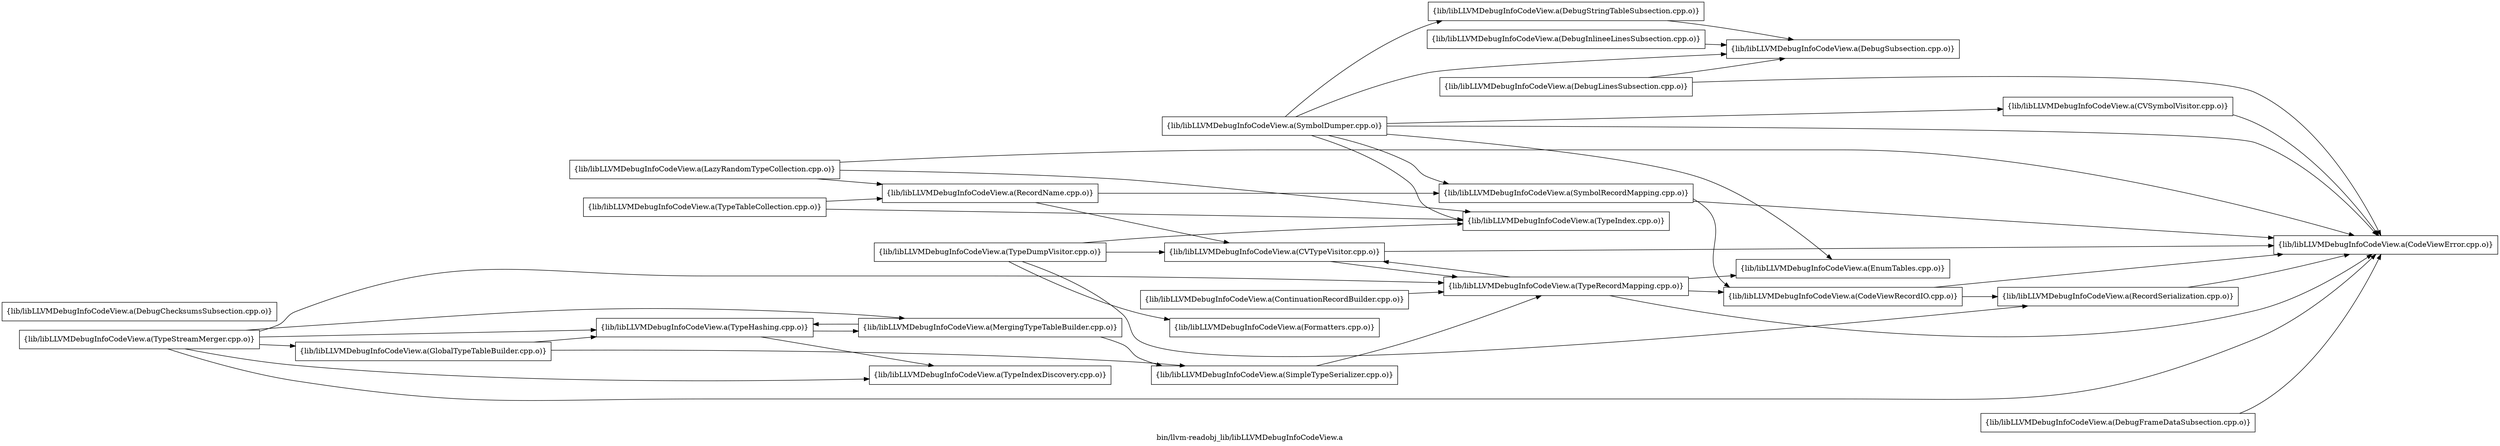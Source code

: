 digraph "bin/llvm-readobj_lib/libLLVMDebugInfoCodeView.a" {
	label="bin/llvm-readobj_lib/libLLVMDebugInfoCodeView.a";
	rankdir=LR;

	Node0x564f677f8de8 [shape=record,shape=box,group=0,label="{lib/libLLVMDebugInfoCodeView.a(CodeViewError.cpp.o)}"];
	Node0x564f677f9b08 [shape=record,shape=box,group=0,label="{lib/libLLVMDebugInfoCodeView.a(CVTypeVisitor.cpp.o)}"];
	Node0x564f677f9b08 -> Node0x564f677f8de8;
	Node0x564f677f9b08 -> Node0x564f677fe518;
	Node0x564f677f55a8 [shape=record,shape=box,group=0,label="{lib/libLLVMDebugInfoCodeView.a(DebugChecksumsSubsection.cpp.o)}"];
	Node0x564f677f5058 [shape=record,shape=box,group=0,label="{lib/libLLVMDebugInfoCodeView.a(DebugFrameDataSubsection.cpp.o)}"];
	Node0x564f677f5058 -> Node0x564f677f8de8;
	Node0x564f677f5cd8 [shape=record,shape=box,group=0,label="{lib/libLLVMDebugInfoCodeView.a(DebugInlineeLinesSubsection.cpp.o)}"];
	Node0x564f677f5cd8 -> Node0x564f677fe108;
	Node0x564f677f6958 [shape=record,shape=box,group=0,label="{lib/libLLVMDebugInfoCodeView.a(DebugLinesSubsection.cpp.o)}"];
	Node0x564f677f6958 -> Node0x564f677f8de8;
	Node0x564f677f6958 -> Node0x564f677fe108;
	Node0x564f677fe7e8 [shape=record,shape=box,group=0,label="{lib/libLLVMDebugInfoCodeView.a(DebugStringTableSubsection.cpp.o)}"];
	Node0x564f677fe7e8 -> Node0x564f677fe108;
	Node0x564f677fe108 [shape=record,shape=box,group=0,label="{lib/libLLVMDebugInfoCodeView.a(DebugSubsection.cpp.o)}"];
	Node0x564f677fa2d8 [shape=record,shape=box,group=0,label="{lib/libLLVMDebugInfoCodeView.a(LazyRandomTypeCollection.cpp.o)}"];
	Node0x564f677fa2d8 -> Node0x564f677f8de8;
	Node0x564f677fa2d8 -> Node0x564f677fbbd8;
	Node0x564f677fa2d8 -> Node0x564f677f6d18;
	Node0x564f677fb4a8 [shape=record,shape=box,group=0,label="{lib/libLLVMDebugInfoCodeView.a(RecordSerialization.cpp.o)}"];
	Node0x564f677fb4a8 -> Node0x564f677f8de8;
	Node0x564f677f9568 [shape=record,shape=box,group=0,label="{lib/libLLVMDebugInfoCodeView.a(SymbolDumper.cpp.o)}"];
	Node0x564f677f9568 -> Node0x564f677f8de8;
	Node0x564f677f9568 -> Node0x564f677fe7e8;
	Node0x564f677f9568 -> Node0x564f677fe108;
	Node0x564f677f9568 -> Node0x564f677f9d88;
	Node0x564f677f9568 -> Node0x564f677f7b78;
	Node0x564f677f9568 -> Node0x564f677f87f8;
	Node0x564f677f9568 -> Node0x564f677f6d18;
	Node0x564f677f6d18 [shape=record,shape=box,group=0,label="{lib/libLLVMDebugInfoCodeView.a(TypeIndex.cpp.o)}"];
	Node0x564f677f5198 [shape=record,shape=box,group=0,label="{lib/libLLVMDebugInfoCodeView.a(TypeHashing.cpp.o)}"];
	Node0x564f677f5198 -> Node0x564f677fc358;
	Node0x564f677f5198 -> Node0x564f677f5e68;
	Node0x564f677fec48 [shape=record,shape=box,group=0,label="{lib/libLLVMDebugInfoCodeView.a(TypeStreamMerger.cpp.o)}"];
	Node0x564f677fec48 -> Node0x564f677f8de8;
	Node0x564f677fec48 -> Node0x564f677fafa8;
	Node0x564f677fec48 -> Node0x564f677fc358;
	Node0x564f677fec48 -> Node0x564f677f5198;
	Node0x564f677fec48 -> Node0x564f677f5e68;
	Node0x564f677fec48 -> Node0x564f677fe518;
	Node0x564f677fdf28 [shape=record,shape=box,group=0,label="{lib/libLLVMDebugInfoCodeView.a(TypeTableCollection.cpp.o)}"];
	Node0x564f677fdf28 -> Node0x564f677fbbd8;
	Node0x564f677fdf28 -> Node0x564f677f6d18;
	Node0x564f677fafa8 [shape=record,shape=box,group=0,label="{lib/libLLVMDebugInfoCodeView.a(GlobalTypeTableBuilder.cpp.o)}"];
	Node0x564f677fafa8 -> Node0x564f677f8e88;
	Node0x564f677fafa8 -> Node0x564f677f5198;
	Node0x564f677fc358 [shape=record,shape=box,group=0,label="{lib/libLLVMDebugInfoCodeView.a(MergingTypeTableBuilder.cpp.o)}"];
	Node0x564f677fc358 -> Node0x564f677f8e88;
	Node0x564f677fc358 -> Node0x564f677f5198;
	Node0x564f677fe518 [shape=record,shape=box,group=0,label="{lib/libLLVMDebugInfoCodeView.a(TypeRecordMapping.cpp.o)}"];
	Node0x564f677fe518 -> Node0x564f677f8de8;
	Node0x564f677fe518 -> Node0x564f677f9b08;
	Node0x564f677fe518 -> Node0x564f677f9d88;
	Node0x564f677fe518 -> Node0x564f677f8118;
	Node0x564f677f8e88 [shape=record,shape=box,group=0,label="{lib/libLLVMDebugInfoCodeView.a(SimpleTypeSerializer.cpp.o)}"];
	Node0x564f677f8e88 -> Node0x564f677fe518;
	Node0x564f677faa58 [shape=record,shape=box,group=0,label="{lib/libLLVMDebugInfoCodeView.a(ContinuationRecordBuilder.cpp.o)}"];
	Node0x564f677faa58 -> Node0x564f677fe518;
	Node0x564f677fbbd8 [shape=record,shape=box,group=0,label="{lib/libLLVMDebugInfoCodeView.a(RecordName.cpp.o)}"];
	Node0x564f677fbbd8 -> Node0x564f677f9b08;
	Node0x564f677fbbd8 -> Node0x564f677f87f8;
	Node0x564f677f87f8 [shape=record,shape=box,group=0,label="{lib/libLLVMDebugInfoCodeView.a(SymbolRecordMapping.cpp.o)}"];
	Node0x564f677f87f8 -> Node0x564f677f8de8;
	Node0x564f677f87f8 -> Node0x564f677f8118;
	Node0x564f677f9d88 [shape=record,shape=box,group=0,label="{lib/libLLVMDebugInfoCodeView.a(EnumTables.cpp.o)}"];
	Node0x564f677f7b78 [shape=record,shape=box,group=0,label="{lib/libLLVMDebugInfoCodeView.a(CVSymbolVisitor.cpp.o)}"];
	Node0x564f677f7b78 -> Node0x564f677f8de8;
	Node0x564f677f8118 [shape=record,shape=box,group=0,label="{lib/libLLVMDebugInfoCodeView.a(CodeViewRecordIO.cpp.o)}"];
	Node0x564f677f8118 -> Node0x564f677f8de8;
	Node0x564f677f8118 -> Node0x564f677fb4a8;
	Node0x564f677f65e8 [shape=record,shape=box,group=0,label="{lib/libLLVMDebugInfoCodeView.a(TypeDumpVisitor.cpp.o)}"];
	Node0x564f677f65e8 -> Node0x564f677f9b08;
	Node0x564f677f65e8 -> Node0x564f677fb4a8;
	Node0x564f677f65e8 -> Node0x564f677f7498;
	Node0x564f677f65e8 -> Node0x564f677f6d18;
	Node0x564f677f7498 [shape=record,shape=box,group=0,label="{lib/libLLVMDebugInfoCodeView.a(Formatters.cpp.o)}"];
	Node0x564f677f5e68 [shape=record,shape=box,group=0,label="{lib/libLLVMDebugInfoCodeView.a(TypeIndexDiscovery.cpp.o)}"];
}
